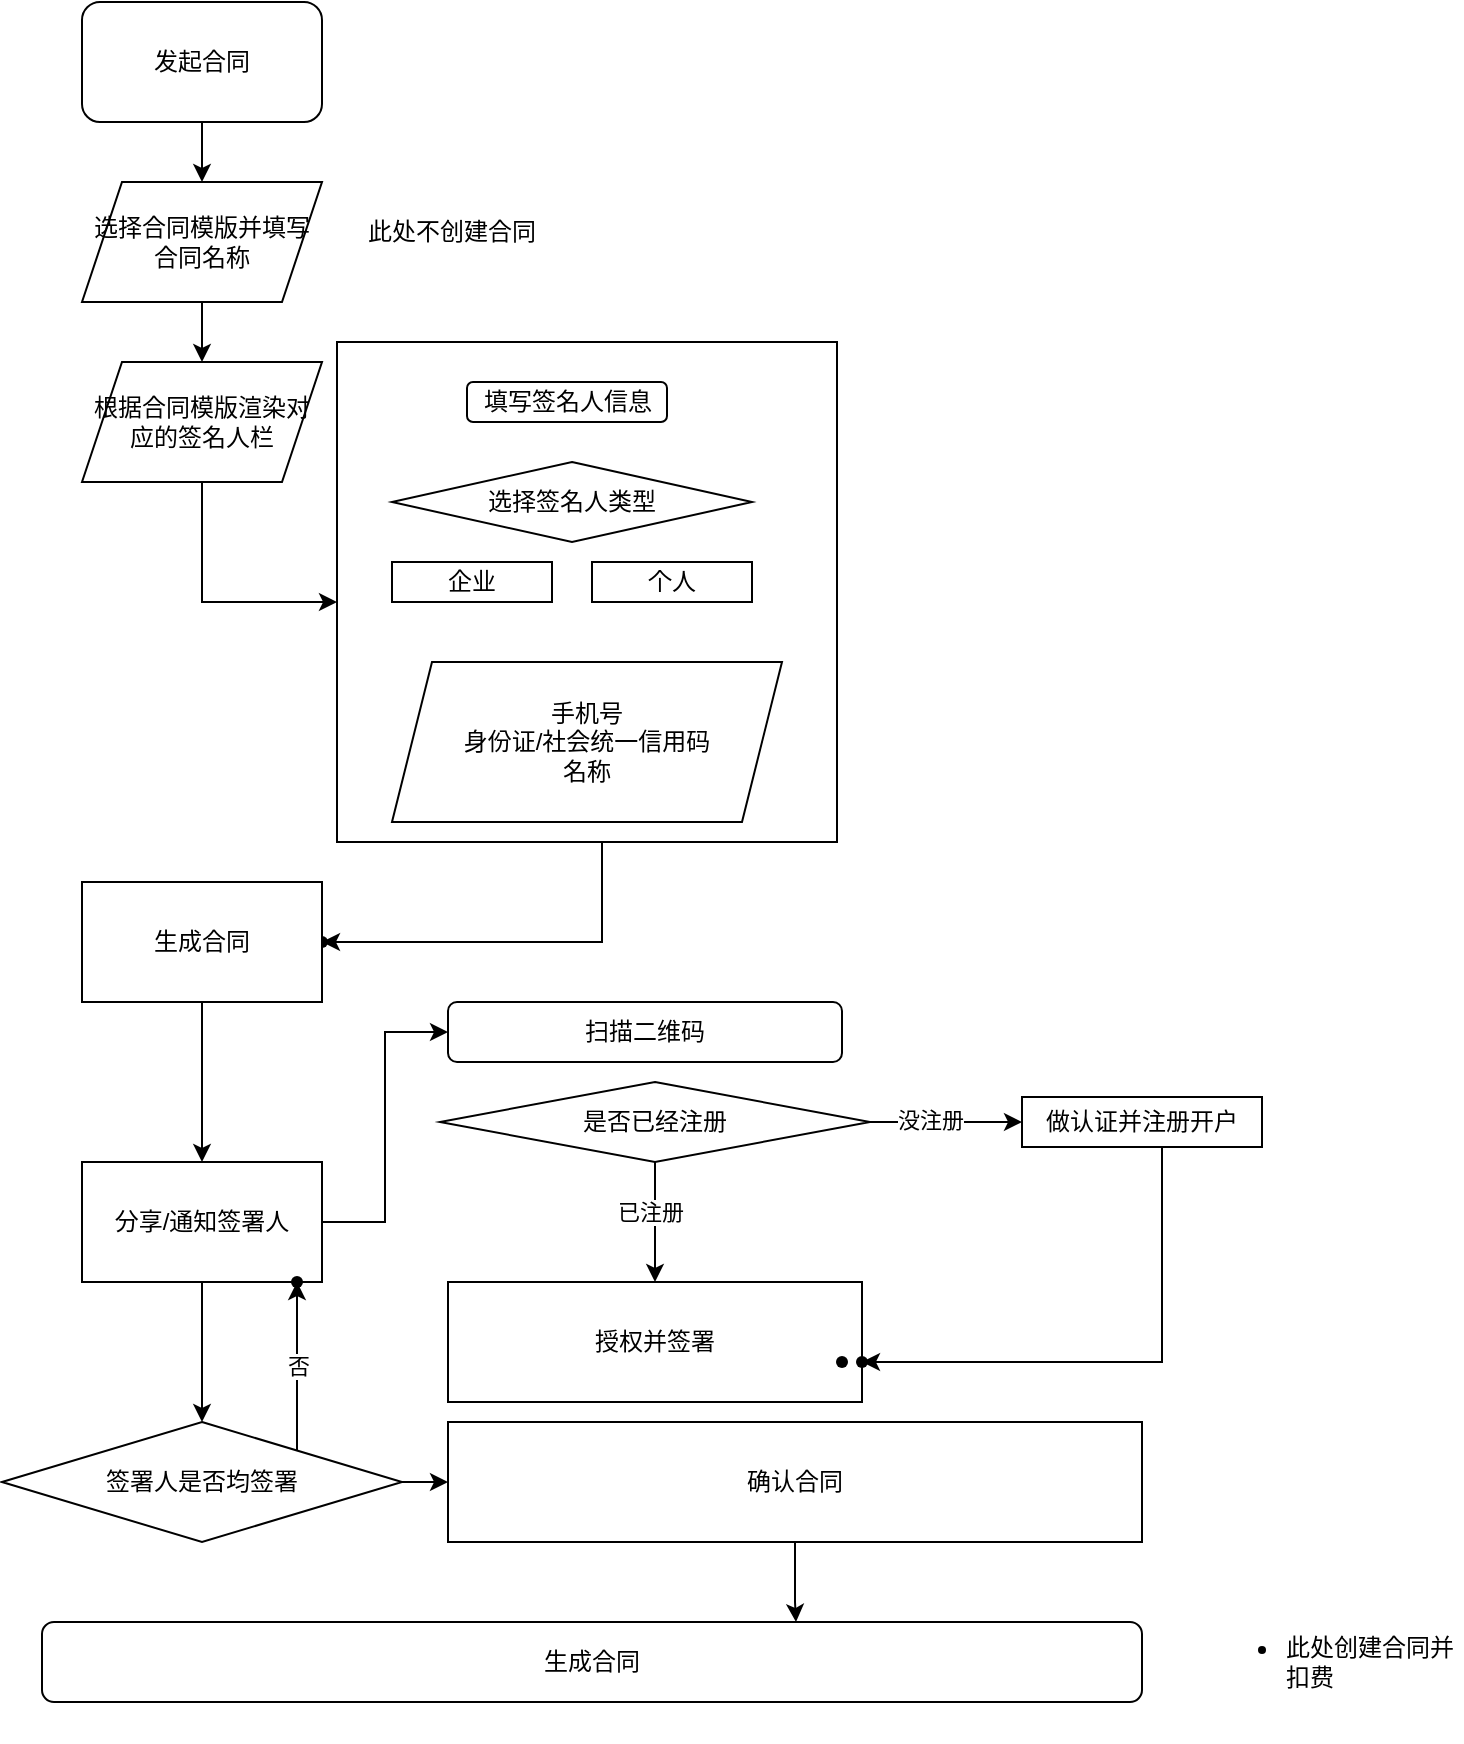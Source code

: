 <mxfile version="14.6.13" type="github">
  <diagram id="rZliPikunTSAlQUoQNW-" name="Page-1">
    <mxGraphModel dx="946" dy="516" grid="1" gridSize="10" guides="1" tooltips="1" connect="1" arrows="1" fold="1" page="1" pageScale="1" pageWidth="827" pageHeight="1169" math="0" shadow="0">
      <root>
        <mxCell id="0" />
        <mxCell id="1" parent="0" />
        <mxCell id="btrueRcSHVej-PvbhhIq-19" value="" style="edgeStyle=orthogonalEdgeStyle;rounded=0;orthogonalLoop=1;jettySize=auto;html=1;" edge="1" parent="1" source="btrueRcSHVej-PvbhhIq-1" target="btrueRcSHVej-PvbhhIq-18">
          <mxGeometry relative="1" as="geometry" />
        </mxCell>
        <mxCell id="btrueRcSHVej-PvbhhIq-1" value="发起合同" style="rounded=1;whiteSpace=wrap;html=1;" vertex="1" parent="1">
          <mxGeometry x="80" y="30" width="120" height="60" as="geometry" />
        </mxCell>
        <mxCell id="btrueRcSHVej-PvbhhIq-3" value="此处不创建合同" style="text;html=1;strokeColor=none;fillColor=none;align=center;verticalAlign=middle;whiteSpace=wrap;rounded=0;" vertex="1" parent="1">
          <mxGeometry x="220" y="120" width="90" height="50" as="geometry" />
        </mxCell>
        <mxCell id="btrueRcSHVej-PvbhhIq-5" value="填写签名人信息" style="rounded=1;whiteSpace=wrap;html=1;" vertex="1" parent="1">
          <mxGeometry x="272.5" y="220" width="100" height="20" as="geometry" />
        </mxCell>
        <mxCell id="btrueRcSHVej-PvbhhIq-7" value="选择签名人类型" style="rhombus;whiteSpace=wrap;html=1;" vertex="1" parent="1">
          <mxGeometry x="235" y="260" width="180" height="40" as="geometry" />
        </mxCell>
        <mxCell id="btrueRcSHVej-PvbhhIq-8" value="企业" style="rounded=0;whiteSpace=wrap;html=1;" vertex="1" parent="1">
          <mxGeometry x="235" y="310" width="80" height="20" as="geometry" />
        </mxCell>
        <mxCell id="btrueRcSHVej-PvbhhIq-10" value="个人" style="rounded=0;whiteSpace=wrap;html=1;" vertex="1" parent="1">
          <mxGeometry x="335" y="310" width="80" height="20" as="geometry" />
        </mxCell>
        <mxCell id="btrueRcSHVej-PvbhhIq-13" value="手机号&lt;br&gt;身份证/社会统一信用码&lt;br&gt;名称" style="shape=parallelogram;perimeter=parallelogramPerimeter;whiteSpace=wrap;html=1;fixedSize=1;" vertex="1" parent="1">
          <mxGeometry x="235" y="360" width="195" height="80" as="geometry" />
        </mxCell>
        <mxCell id="btrueRcSHVej-PvbhhIq-27" value="" style="edgeStyle=orthogonalEdgeStyle;rounded=0;orthogonalLoop=1;jettySize=auto;html=1;" edge="1" parent="1" source="btrueRcSHVej-PvbhhIq-17" target="btrueRcSHVej-PvbhhIq-24">
          <mxGeometry relative="1" as="geometry">
            <Array as="points">
              <mxPoint x="140" y="330" />
            </Array>
          </mxGeometry>
        </mxCell>
        <mxCell id="btrueRcSHVej-PvbhhIq-17" value="&lt;span&gt;根据合同模版渲染对应的签名人栏&lt;/span&gt;" style="shape=parallelogram;perimeter=parallelogramPerimeter;whiteSpace=wrap;html=1;fixedSize=1;" vertex="1" parent="1">
          <mxGeometry x="80" y="210" width="120" height="60" as="geometry" />
        </mxCell>
        <mxCell id="btrueRcSHVej-PvbhhIq-20" value="" style="edgeStyle=orthogonalEdgeStyle;rounded=0;orthogonalLoop=1;jettySize=auto;html=1;" edge="1" parent="1" source="btrueRcSHVej-PvbhhIq-18" target="btrueRcSHVej-PvbhhIq-17">
          <mxGeometry relative="1" as="geometry" />
        </mxCell>
        <mxCell id="btrueRcSHVej-PvbhhIq-18" value="&lt;span&gt;选择合同模版并填写合同名称&lt;/span&gt;" style="shape=parallelogram;perimeter=parallelogramPerimeter;whiteSpace=wrap;html=1;fixedSize=1;" vertex="1" parent="1">
          <mxGeometry x="80" y="120" width="120" height="60" as="geometry" />
        </mxCell>
        <mxCell id="btrueRcSHVej-PvbhhIq-29" value="" style="edgeStyle=orthogonalEdgeStyle;rounded=0;orthogonalLoop=1;jettySize=auto;html=1;" edge="1" parent="1" source="btrueRcSHVej-PvbhhIq-24" target="btrueRcSHVej-PvbhhIq-28">
          <mxGeometry relative="1" as="geometry">
            <Array as="points">
              <mxPoint x="340" y="500" />
            </Array>
          </mxGeometry>
        </mxCell>
        <mxCell id="btrueRcSHVej-PvbhhIq-24" value="" style="whiteSpace=wrap;html=1;aspect=fixed;fillColor=none;" vertex="1" parent="1">
          <mxGeometry x="207.5" y="200" width="250" height="250" as="geometry" />
        </mxCell>
        <mxCell id="btrueRcSHVej-PvbhhIq-28" value="" style="shape=waypoint;size=6;pointerEvents=1;points=[];fillColor=none;resizable=0;rotatable=0;perimeter=centerPerimeter;snapToPoint=1;" vertex="1" parent="1">
          <mxGeometry x="180" y="480" width="40" height="40" as="geometry" />
        </mxCell>
        <mxCell id="btrueRcSHVej-PvbhhIq-35" value="" style="edgeStyle=orthogonalEdgeStyle;rounded=0;orthogonalLoop=1;jettySize=auto;html=1;" edge="1" parent="1" source="btrueRcSHVej-PvbhhIq-30" target="btrueRcSHVej-PvbhhIq-32">
          <mxGeometry relative="1" as="geometry" />
        </mxCell>
        <mxCell id="btrueRcSHVej-PvbhhIq-30" value="生成合同" style="rounded=0;whiteSpace=wrap;html=1;" vertex="1" parent="1">
          <mxGeometry x="80" y="470" width="120" height="60" as="geometry" />
        </mxCell>
        <mxCell id="btrueRcSHVej-PvbhhIq-41" value="" style="edgeStyle=orthogonalEdgeStyle;rounded=0;orthogonalLoop=1;jettySize=auto;html=1;entryX=0;entryY=0.5;entryDx=0;entryDy=0;" edge="1" parent="1" source="btrueRcSHVej-PvbhhIq-32" target="btrueRcSHVej-PvbhhIq-37">
          <mxGeometry relative="1" as="geometry" />
        </mxCell>
        <mxCell id="btrueRcSHVej-PvbhhIq-51" value="" style="edgeStyle=orthogonalEdgeStyle;rounded=0;orthogonalLoop=1;jettySize=auto;html=1;" edge="1" parent="1" source="btrueRcSHVej-PvbhhIq-32" target="btrueRcSHVej-PvbhhIq-33">
          <mxGeometry relative="1" as="geometry" />
        </mxCell>
        <mxCell id="btrueRcSHVej-PvbhhIq-32" value="分享/通知签署人" style="rounded=0;whiteSpace=wrap;html=1;strokeColor=#000000;fillColor=#ffffff;" vertex="1" parent="1">
          <mxGeometry x="80" y="610" width="120" height="60" as="geometry" />
        </mxCell>
        <mxCell id="btrueRcSHVej-PvbhhIq-53" value="否" style="edgeStyle=orthogonalEdgeStyle;rounded=0;orthogonalLoop=1;jettySize=auto;html=1;" edge="1" parent="1" source="btrueRcSHVej-PvbhhIq-33" target="btrueRcSHVej-PvbhhIq-52">
          <mxGeometry relative="1" as="geometry">
            <Array as="points">
              <mxPoint x="188" y="715" />
            </Array>
          </mxGeometry>
        </mxCell>
        <mxCell id="btrueRcSHVej-PvbhhIq-58" value="" style="edgeStyle=orthogonalEdgeStyle;rounded=0;orthogonalLoop=1;jettySize=auto;html=1;" edge="1" parent="1" source="btrueRcSHVej-PvbhhIq-33" target="btrueRcSHVej-PvbhhIq-57">
          <mxGeometry relative="1" as="geometry" />
        </mxCell>
        <mxCell id="btrueRcSHVej-PvbhhIq-33" value="签署人是否均签署" style="rhombus;whiteSpace=wrap;html=1;strokeColor=#000000;fillColor=#ffffff;" vertex="1" parent="1">
          <mxGeometry x="40" y="740" width="200" height="60" as="geometry" />
        </mxCell>
        <mxCell id="btrueRcSHVej-PvbhhIq-37" value="扫描二维码" style="rounded=1;whiteSpace=wrap;html=1;strokeColor=#000000;fillColor=#ffffff;" vertex="1" parent="1">
          <mxGeometry x="263" y="530" width="197" height="30" as="geometry" />
        </mxCell>
        <mxCell id="btrueRcSHVej-PvbhhIq-45" value="" style="edgeStyle=orthogonalEdgeStyle;rounded=0;orthogonalLoop=1;jettySize=auto;html=1;" edge="1" parent="1" source="btrueRcSHVej-PvbhhIq-39" target="btrueRcSHVej-PvbhhIq-40">
          <mxGeometry relative="1" as="geometry" />
        </mxCell>
        <mxCell id="btrueRcSHVej-PvbhhIq-46" value="没注册" style="edgeLabel;html=1;align=center;verticalAlign=middle;resizable=0;points=[];" vertex="1" connectable="0" parent="btrueRcSHVej-PvbhhIq-45">
          <mxGeometry x="-0.209" y="1" relative="1" as="geometry">
            <mxPoint as="offset" />
          </mxGeometry>
        </mxCell>
        <mxCell id="btrueRcSHVej-PvbhhIq-47" value="" style="edgeStyle=orthogonalEdgeStyle;rounded=0;orthogonalLoop=1;jettySize=auto;html=1;" edge="1" parent="1" source="btrueRcSHVej-PvbhhIq-39" target="btrueRcSHVej-PvbhhIq-44">
          <mxGeometry relative="1" as="geometry" />
        </mxCell>
        <mxCell id="btrueRcSHVej-PvbhhIq-48" value="已注册" style="edgeLabel;html=1;align=center;verticalAlign=middle;resizable=0;points=[];" vertex="1" connectable="0" parent="btrueRcSHVej-PvbhhIq-47">
          <mxGeometry x="-0.167" y="-3" relative="1" as="geometry">
            <mxPoint as="offset" />
          </mxGeometry>
        </mxCell>
        <mxCell id="btrueRcSHVej-PvbhhIq-39" value="是否已经注册" style="rhombus;whiteSpace=wrap;html=1;strokeColor=#000000;fillColor=#ffffff;" vertex="1" parent="1">
          <mxGeometry x="259" y="570" width="215" height="40" as="geometry" />
        </mxCell>
        <mxCell id="btrueRcSHVej-PvbhhIq-62" value="" style="edgeStyle=orthogonalEdgeStyle;rounded=0;orthogonalLoop=1;jettySize=auto;html=1;" edge="1" parent="1" source="btrueRcSHVej-PvbhhIq-40" target="btrueRcSHVej-PvbhhIq-61">
          <mxGeometry relative="1" as="geometry">
            <Array as="points">
              <mxPoint x="620" y="710" />
            </Array>
          </mxGeometry>
        </mxCell>
        <mxCell id="btrueRcSHVej-PvbhhIq-40" value="做认证并注册开户" style="rounded=0;whiteSpace=wrap;html=1;strokeColor=#000000;fillColor=#ffffff;" vertex="1" parent="1">
          <mxGeometry x="550" y="577.5" width="120" height="25" as="geometry" />
        </mxCell>
        <mxCell id="btrueRcSHVej-PvbhhIq-44" value="授权并签署" style="rounded=0;whiteSpace=wrap;html=1;strokeColor=#000000;fillColor=#ffffff;" vertex="1" parent="1">
          <mxGeometry x="263" y="670" width="207" height="60" as="geometry" />
        </mxCell>
        <mxCell id="btrueRcSHVej-PvbhhIq-49" value="" style="shape=waypoint;size=6;pointerEvents=1;points=[];fillColor=#ffffff;resizable=0;rotatable=0;perimeter=centerPerimeter;snapToPoint=1;rounded=0;" vertex="1" parent="1">
          <mxGeometry x="440" y="690" width="40" height="40" as="geometry" />
        </mxCell>
        <mxCell id="btrueRcSHVej-PvbhhIq-52" value="" style="shape=waypoint;size=6;pointerEvents=1;points=[];fillColor=#ffffff;resizable=0;rotatable=0;perimeter=centerPerimeter;snapToPoint=1;" vertex="1" parent="1">
          <mxGeometry x="167.5" y="650" width="40" height="40" as="geometry" />
        </mxCell>
        <mxCell id="btrueRcSHVej-PvbhhIq-54" value="生成合同" style="rounded=1;whiteSpace=wrap;html=1;strokeColor=#000000;fillColor=#ffffff;" vertex="1" parent="1">
          <mxGeometry x="60" y="840" width="550" height="40" as="geometry" />
        </mxCell>
        <mxCell id="btrueRcSHVej-PvbhhIq-56" value="&lt;ul&gt;&lt;li&gt;此处创建合同并扣费&lt;/li&gt;&lt;/ul&gt;" style="text;strokeColor=none;fillColor=none;html=1;whiteSpace=wrap;verticalAlign=middle;overflow=hidden;" vertex="1" parent="1">
          <mxGeometry x="640" y="820" width="130" height="80" as="geometry" />
        </mxCell>
        <mxCell id="btrueRcSHVej-PvbhhIq-59" value="" style="edgeStyle=orthogonalEdgeStyle;rounded=0;orthogonalLoop=1;jettySize=auto;html=1;" edge="1" parent="1" source="btrueRcSHVej-PvbhhIq-57" target="btrueRcSHVej-PvbhhIq-54">
          <mxGeometry relative="1" as="geometry">
            <Array as="points">
              <mxPoint x="437" y="830" />
              <mxPoint x="437" y="830" />
            </Array>
          </mxGeometry>
        </mxCell>
        <mxCell id="btrueRcSHVej-PvbhhIq-57" value="确认合同" style="rounded=0;whiteSpace=wrap;html=1;strokeColor=#000000;fillColor=#ffffff;" vertex="1" parent="1">
          <mxGeometry x="263" y="740" width="347" height="60" as="geometry" />
        </mxCell>
        <mxCell id="btrueRcSHVej-PvbhhIq-61" value="" style="shape=waypoint;size=6;pointerEvents=1;points=[];fillColor=#ffffff;resizable=0;rotatable=0;perimeter=centerPerimeter;snapToPoint=1;rounded=0;" vertex="1" parent="1">
          <mxGeometry x="450" y="690" width="40" height="40" as="geometry" />
        </mxCell>
      </root>
    </mxGraphModel>
  </diagram>
</mxfile>
